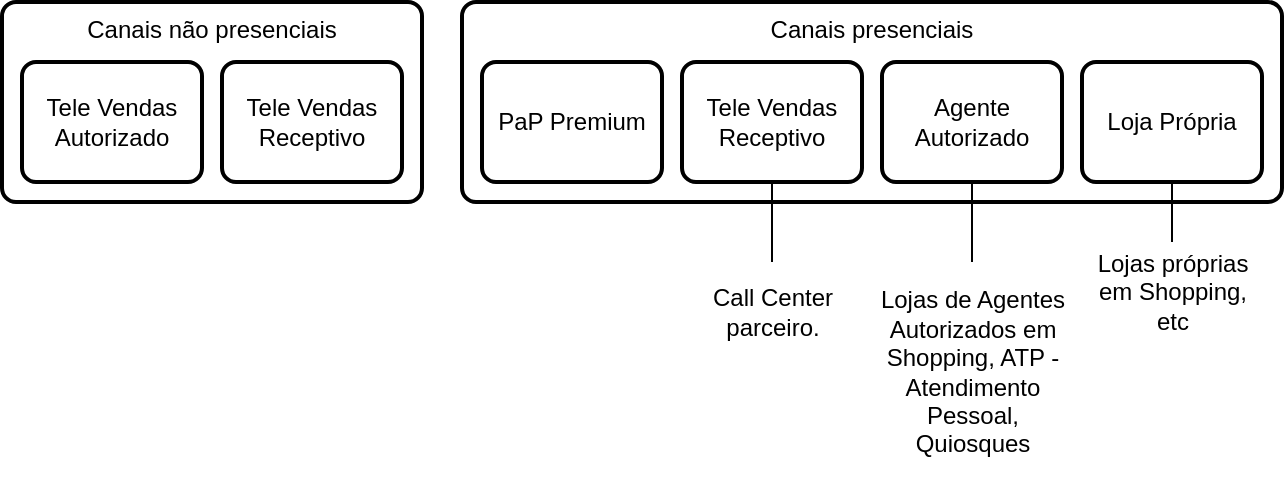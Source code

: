 <mxfile version="21.6.6" type="github">
  <diagram name="Canais de venda" id="g_4XjmsVVV43hASZV-fC">
    <mxGraphModel dx="1050" dy="542" grid="1" gridSize="10" guides="1" tooltips="1" connect="1" arrows="1" fold="1" page="1" pageScale="1" pageWidth="827" pageHeight="1169" math="0" shadow="0">
      <root>
        <mxCell id="0" />
        <mxCell id="1" parent="0" />
        <mxCell id="BqCGBXQfrdc7MRANB-_5-2" value="Canais não presenciais" style="rounded=1;whiteSpace=wrap;html=1;absoluteArcSize=1;arcSize=14;strokeWidth=2;horizontal=1;verticalAlign=top;" vertex="1" parent="1">
          <mxGeometry x="30" y="30" width="210" height="100" as="geometry" />
        </mxCell>
        <mxCell id="BqCGBXQfrdc7MRANB-_5-3" value="Tele Vendas Autorizado" style="rounded=1;whiteSpace=wrap;html=1;absoluteArcSize=1;arcSize=14;strokeWidth=2;" vertex="1" parent="1">
          <mxGeometry x="40" y="60" width="90" height="60" as="geometry" />
        </mxCell>
        <mxCell id="BqCGBXQfrdc7MRANB-_5-4" value="Tele Vendas Receptivo" style="rounded=1;whiteSpace=wrap;html=1;absoluteArcSize=1;arcSize=14;strokeWidth=2;" vertex="1" parent="1">
          <mxGeometry x="140" y="60" width="90" height="60" as="geometry" />
        </mxCell>
        <mxCell id="BqCGBXQfrdc7MRANB-_5-5" value="Canais presenciais" style="rounded=1;whiteSpace=wrap;html=1;absoluteArcSize=1;arcSize=14;strokeWidth=2;horizontal=1;verticalAlign=top;" vertex="1" parent="1">
          <mxGeometry x="260" y="30" width="410" height="100" as="geometry" />
        </mxCell>
        <mxCell id="BqCGBXQfrdc7MRANB-_5-6" value="PaP Premium" style="rounded=1;whiteSpace=wrap;html=1;absoluteArcSize=1;arcSize=14;strokeWidth=2;" vertex="1" parent="1">
          <mxGeometry x="270" y="60" width="90" height="60" as="geometry" />
        </mxCell>
        <mxCell id="BqCGBXQfrdc7MRANB-_5-7" value="Tele Vendas Receptivo" style="rounded=1;whiteSpace=wrap;html=1;absoluteArcSize=1;arcSize=14;strokeWidth=2;" vertex="1" parent="1">
          <mxGeometry x="370" y="60" width="90" height="60" as="geometry" />
        </mxCell>
        <mxCell id="BqCGBXQfrdc7MRANB-_5-8" value="Agente Autorizado" style="rounded=1;whiteSpace=wrap;html=1;absoluteArcSize=1;arcSize=14;strokeWidth=2;" vertex="1" parent="1">
          <mxGeometry x="470" y="60" width="90" height="60" as="geometry" />
        </mxCell>
        <mxCell id="BqCGBXQfrdc7MRANB-_5-9" value="Loja Própria" style="rounded=1;whiteSpace=wrap;html=1;absoluteArcSize=1;arcSize=14;strokeWidth=2;" vertex="1" parent="1">
          <mxGeometry x="570" y="60" width="90" height="60" as="geometry" />
        </mxCell>
        <mxCell id="BqCGBXQfrdc7MRANB-_5-11" value="Lojas próprias em Shopping, etc" style="text;html=1;strokeColor=none;fillColor=none;align=center;verticalAlign=middle;whiteSpace=wrap;rounded=0;" vertex="1" parent="1">
          <mxGeometry x="567.5" y="150" width="95" height="50" as="geometry" />
        </mxCell>
        <mxCell id="BqCGBXQfrdc7MRANB-_5-12" value="" style="endArrow=none;html=1;rounded=0;entryX=0.5;entryY=1;entryDx=0;entryDy=0;exitX=0.5;exitY=0;exitDx=0;exitDy=0;" edge="1" parent="1" source="BqCGBXQfrdc7MRANB-_5-11" target="BqCGBXQfrdc7MRANB-_5-9">
          <mxGeometry width="50" height="50" relative="1" as="geometry">
            <mxPoint x="270" y="210" as="sourcePoint" />
            <mxPoint x="320" y="160" as="targetPoint" />
          </mxGeometry>
        </mxCell>
        <mxCell id="BqCGBXQfrdc7MRANB-_5-14" value="Lojas de Agentes Autorizados em Shopping, ATP - Atendimento Pessoal, Quiosques" style="text;html=1;strokeColor=none;fillColor=none;align=center;verticalAlign=middle;whiteSpace=wrap;rounded=0;" vertex="1" parent="1">
          <mxGeometry x="467.5" y="160" width="95" height="110" as="geometry" />
        </mxCell>
        <mxCell id="BqCGBXQfrdc7MRANB-_5-15" value="" style="endArrow=none;html=1;rounded=0;entryX=0.5;entryY=1;entryDx=0;entryDy=0;exitX=0.5;exitY=0;exitDx=0;exitDy=0;" edge="1" parent="1" source="BqCGBXQfrdc7MRANB-_5-14" target="BqCGBXQfrdc7MRANB-_5-8">
          <mxGeometry width="50" height="50" relative="1" as="geometry">
            <mxPoint x="510" y="160" as="sourcePoint" />
            <mxPoint x="632" y="133" as="targetPoint" />
          </mxGeometry>
        </mxCell>
        <mxCell id="BqCGBXQfrdc7MRANB-_5-16" value="Call Center parceiro." style="text;html=1;strokeColor=none;fillColor=none;align=center;verticalAlign=middle;whiteSpace=wrap;rounded=0;" vertex="1" parent="1">
          <mxGeometry x="367.5" y="160" width="95" height="50" as="geometry" />
        </mxCell>
        <mxCell id="BqCGBXQfrdc7MRANB-_5-17" value="" style="endArrow=none;html=1;rounded=0;entryX=0.5;entryY=1;entryDx=0;entryDy=0;exitX=0.5;exitY=0;exitDx=0;exitDy=0;" edge="1" parent="1" source="BqCGBXQfrdc7MRANB-_5-16" target="BqCGBXQfrdc7MRANB-_5-7">
          <mxGeometry width="50" height="50" relative="1" as="geometry">
            <mxPoint x="525" y="170" as="sourcePoint" />
            <mxPoint x="525" y="130" as="targetPoint" />
          </mxGeometry>
        </mxCell>
      </root>
    </mxGraphModel>
  </diagram>
</mxfile>
